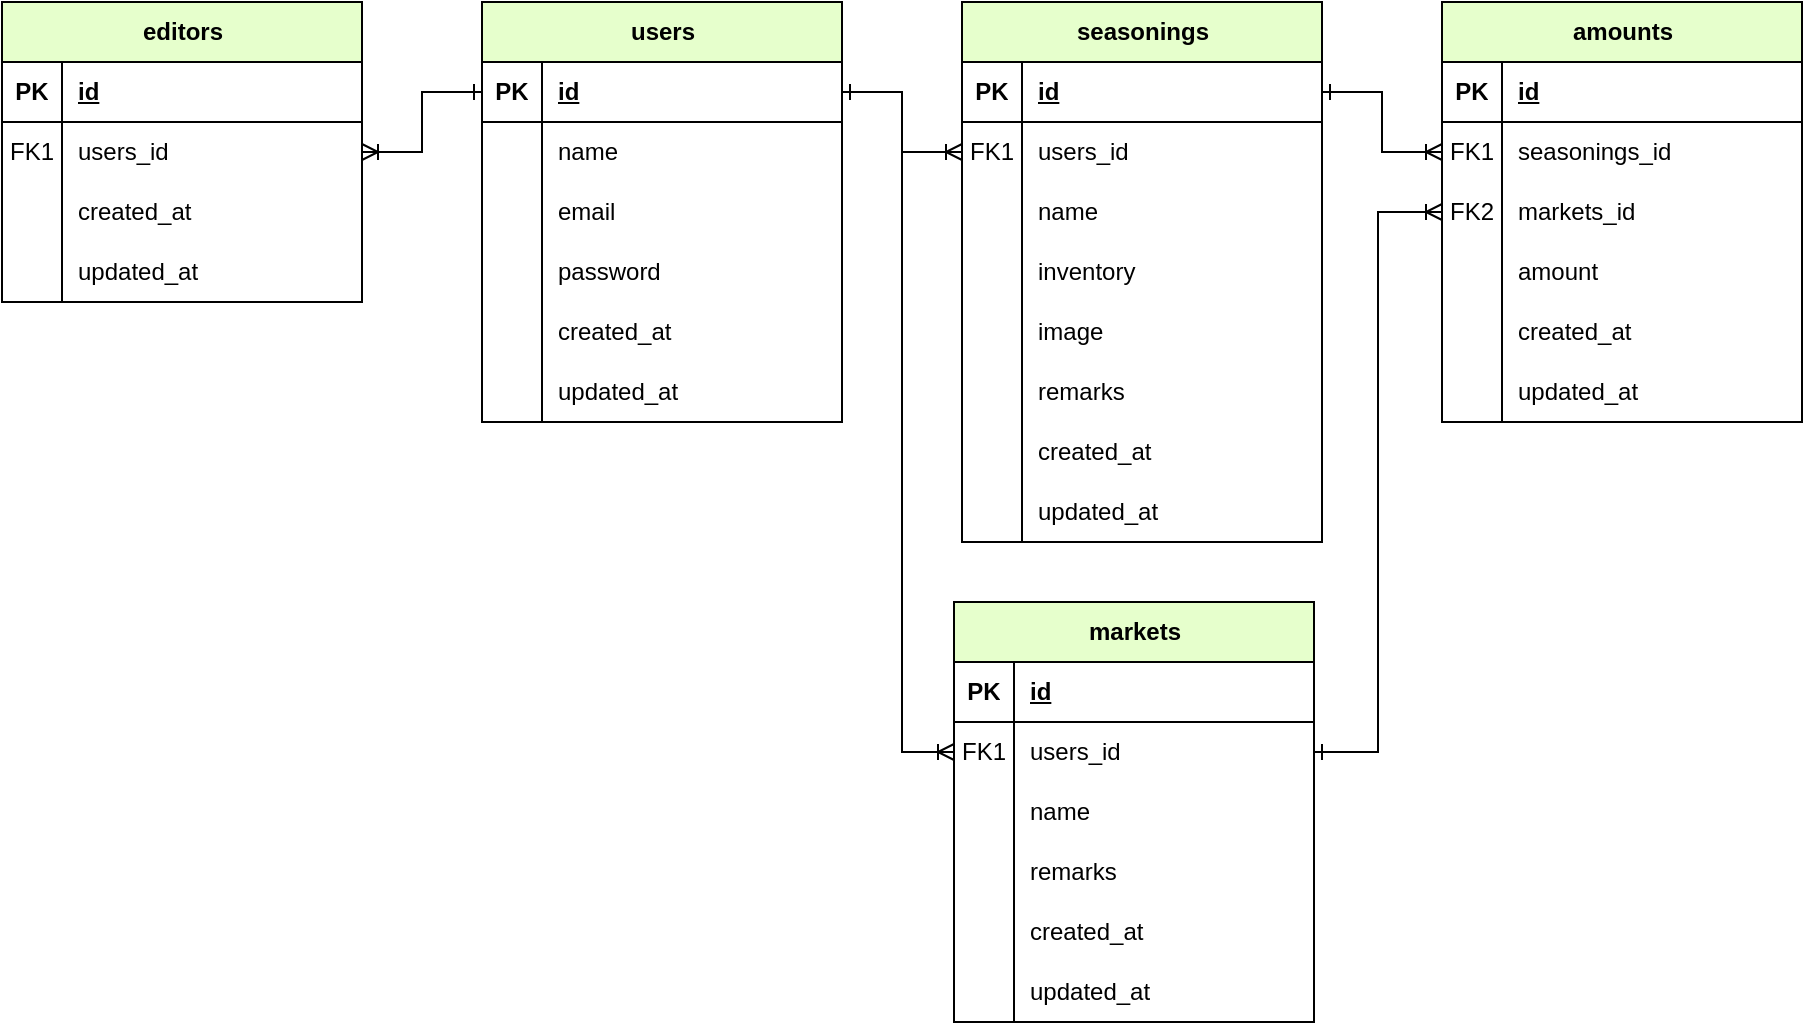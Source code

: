 <mxfile version="21.6.5" type="device">
  <diagram name="ページ1" id="Km32chblSsU_i1H_hI4G">
    <mxGraphModel dx="2219" dy="3062" grid="1" gridSize="10" guides="1" tooltips="1" connect="1" arrows="1" fold="1" page="1" pageScale="1" pageWidth="1169" pageHeight="827" math="0" shadow="0">
      <root>
        <mxCell id="0" />
        <mxCell id="1" parent="0" />
        <mxCell id="n8vjO9eU1VoYJlKP8d0_-1" value="users" style="shape=table;startSize=30;container=1;collapsible=1;childLayout=tableLayout;fixedRows=1;rowLines=0;fontStyle=1;align=center;resizeLast=1;html=1;fillColor=#E6FFCC;" parent="1" vertex="1">
          <mxGeometry x="-910" y="-2450" width="180" height="210" as="geometry" />
        </mxCell>
        <mxCell id="n8vjO9eU1VoYJlKP8d0_-2" value="" style="shape=tableRow;horizontal=0;startSize=0;swimlaneHead=0;swimlaneBody=0;fillColor=none;collapsible=0;dropTarget=0;points=[[0,0.5],[1,0.5]];portConstraint=eastwest;top=0;left=0;right=0;bottom=1;" parent="n8vjO9eU1VoYJlKP8d0_-1" vertex="1">
          <mxGeometry y="30" width="180" height="30" as="geometry" />
        </mxCell>
        <mxCell id="n8vjO9eU1VoYJlKP8d0_-3" value="PK" style="shape=partialRectangle;connectable=0;fillColor=none;top=0;left=0;bottom=0;right=0;fontStyle=1;overflow=hidden;whiteSpace=wrap;html=1;" parent="n8vjO9eU1VoYJlKP8d0_-2" vertex="1">
          <mxGeometry width="30" height="30" as="geometry">
            <mxRectangle width="30" height="30" as="alternateBounds" />
          </mxGeometry>
        </mxCell>
        <mxCell id="n8vjO9eU1VoYJlKP8d0_-4" value="id" style="shape=partialRectangle;connectable=0;fillColor=none;top=0;left=0;bottom=0;right=0;align=left;spacingLeft=6;fontStyle=5;overflow=hidden;whiteSpace=wrap;html=1;" parent="n8vjO9eU1VoYJlKP8d0_-2" vertex="1">
          <mxGeometry x="30" width="150" height="30" as="geometry">
            <mxRectangle width="150" height="30" as="alternateBounds" />
          </mxGeometry>
        </mxCell>
        <mxCell id="n8vjO9eU1VoYJlKP8d0_-5" value="" style="shape=tableRow;horizontal=0;startSize=0;swimlaneHead=0;swimlaneBody=0;fillColor=none;collapsible=0;dropTarget=0;points=[[0,0.5],[1,0.5]];portConstraint=eastwest;top=0;left=0;right=0;bottom=0;" parent="n8vjO9eU1VoYJlKP8d0_-1" vertex="1">
          <mxGeometry y="60" width="180" height="30" as="geometry" />
        </mxCell>
        <mxCell id="n8vjO9eU1VoYJlKP8d0_-6" value="" style="shape=partialRectangle;connectable=0;fillColor=none;top=0;left=0;bottom=0;right=0;editable=1;overflow=hidden;whiteSpace=wrap;html=1;" parent="n8vjO9eU1VoYJlKP8d0_-5" vertex="1">
          <mxGeometry width="30" height="30" as="geometry">
            <mxRectangle width="30" height="30" as="alternateBounds" />
          </mxGeometry>
        </mxCell>
        <mxCell id="n8vjO9eU1VoYJlKP8d0_-7" value="name" style="shape=partialRectangle;connectable=0;fillColor=none;top=0;left=0;bottom=0;right=0;align=left;spacingLeft=6;overflow=hidden;whiteSpace=wrap;html=1;" parent="n8vjO9eU1VoYJlKP8d0_-5" vertex="1">
          <mxGeometry x="30" width="150" height="30" as="geometry">
            <mxRectangle width="150" height="30" as="alternateBounds" />
          </mxGeometry>
        </mxCell>
        <mxCell id="n8vjO9eU1VoYJlKP8d0_-8" value="" style="shape=tableRow;horizontal=0;startSize=0;swimlaneHead=0;swimlaneBody=0;fillColor=none;collapsible=0;dropTarget=0;points=[[0,0.5],[1,0.5]];portConstraint=eastwest;top=0;left=0;right=0;bottom=0;" parent="n8vjO9eU1VoYJlKP8d0_-1" vertex="1">
          <mxGeometry y="90" width="180" height="30" as="geometry" />
        </mxCell>
        <mxCell id="n8vjO9eU1VoYJlKP8d0_-9" value="" style="shape=partialRectangle;connectable=0;fillColor=none;top=0;left=0;bottom=0;right=0;editable=1;overflow=hidden;whiteSpace=wrap;html=1;" parent="n8vjO9eU1VoYJlKP8d0_-8" vertex="1">
          <mxGeometry width="30" height="30" as="geometry">
            <mxRectangle width="30" height="30" as="alternateBounds" />
          </mxGeometry>
        </mxCell>
        <mxCell id="n8vjO9eU1VoYJlKP8d0_-10" value="email" style="shape=partialRectangle;connectable=0;fillColor=none;top=0;left=0;bottom=0;right=0;align=left;spacingLeft=6;overflow=hidden;whiteSpace=wrap;html=1;" parent="n8vjO9eU1VoYJlKP8d0_-8" vertex="1">
          <mxGeometry x="30" width="150" height="30" as="geometry">
            <mxRectangle width="150" height="30" as="alternateBounds" />
          </mxGeometry>
        </mxCell>
        <mxCell id="n8vjO9eU1VoYJlKP8d0_-11" value="" style="shape=tableRow;horizontal=0;startSize=0;swimlaneHead=0;swimlaneBody=0;fillColor=none;collapsible=0;dropTarget=0;points=[[0,0.5],[1,0.5]];portConstraint=eastwest;top=0;left=0;right=0;bottom=0;" parent="n8vjO9eU1VoYJlKP8d0_-1" vertex="1">
          <mxGeometry y="120" width="180" height="30" as="geometry" />
        </mxCell>
        <mxCell id="n8vjO9eU1VoYJlKP8d0_-12" value="" style="shape=partialRectangle;connectable=0;fillColor=none;top=0;left=0;bottom=0;right=0;editable=1;overflow=hidden;whiteSpace=wrap;html=1;" parent="n8vjO9eU1VoYJlKP8d0_-11" vertex="1">
          <mxGeometry width="30" height="30" as="geometry">
            <mxRectangle width="30" height="30" as="alternateBounds" />
          </mxGeometry>
        </mxCell>
        <mxCell id="n8vjO9eU1VoYJlKP8d0_-13" value="password" style="shape=partialRectangle;connectable=0;fillColor=none;top=0;left=0;bottom=0;right=0;align=left;spacingLeft=6;overflow=hidden;whiteSpace=wrap;html=1;" parent="n8vjO9eU1VoYJlKP8d0_-11" vertex="1">
          <mxGeometry x="30" width="150" height="30" as="geometry">
            <mxRectangle width="150" height="30" as="alternateBounds" />
          </mxGeometry>
        </mxCell>
        <mxCell id="n8vjO9eU1VoYJlKP8d0_-14" style="shape=tableRow;horizontal=0;startSize=0;swimlaneHead=0;swimlaneBody=0;fillColor=none;collapsible=0;dropTarget=0;points=[[0,0.5],[1,0.5]];portConstraint=eastwest;top=0;left=0;right=0;bottom=0;" parent="n8vjO9eU1VoYJlKP8d0_-1" vertex="1">
          <mxGeometry y="150" width="180" height="30" as="geometry" />
        </mxCell>
        <mxCell id="n8vjO9eU1VoYJlKP8d0_-15" style="shape=partialRectangle;connectable=0;fillColor=none;top=0;left=0;bottom=0;right=0;editable=1;overflow=hidden;whiteSpace=wrap;html=1;" parent="n8vjO9eU1VoYJlKP8d0_-14" vertex="1">
          <mxGeometry width="30" height="30" as="geometry">
            <mxRectangle width="30" height="30" as="alternateBounds" />
          </mxGeometry>
        </mxCell>
        <mxCell id="n8vjO9eU1VoYJlKP8d0_-16" value="created_at" style="shape=partialRectangle;connectable=0;fillColor=none;top=0;left=0;bottom=0;right=0;align=left;spacingLeft=6;overflow=hidden;whiteSpace=wrap;html=1;" parent="n8vjO9eU1VoYJlKP8d0_-14" vertex="1">
          <mxGeometry x="30" width="150" height="30" as="geometry">
            <mxRectangle width="150" height="30" as="alternateBounds" />
          </mxGeometry>
        </mxCell>
        <mxCell id="n8vjO9eU1VoYJlKP8d0_-17" style="shape=tableRow;horizontal=0;startSize=0;swimlaneHead=0;swimlaneBody=0;fillColor=none;collapsible=0;dropTarget=0;points=[[0,0.5],[1,0.5]];portConstraint=eastwest;top=0;left=0;right=0;bottom=0;" parent="n8vjO9eU1VoYJlKP8d0_-1" vertex="1">
          <mxGeometry y="180" width="180" height="30" as="geometry" />
        </mxCell>
        <mxCell id="n8vjO9eU1VoYJlKP8d0_-18" style="shape=partialRectangle;connectable=0;fillColor=none;top=0;left=0;bottom=0;right=0;editable=1;overflow=hidden;whiteSpace=wrap;html=1;" parent="n8vjO9eU1VoYJlKP8d0_-17" vertex="1">
          <mxGeometry width="30" height="30" as="geometry">
            <mxRectangle width="30" height="30" as="alternateBounds" />
          </mxGeometry>
        </mxCell>
        <mxCell id="n8vjO9eU1VoYJlKP8d0_-19" value="updated_at" style="shape=partialRectangle;connectable=0;fillColor=none;top=0;left=0;bottom=0;right=0;align=left;spacingLeft=6;overflow=hidden;whiteSpace=wrap;html=1;" parent="n8vjO9eU1VoYJlKP8d0_-17" vertex="1">
          <mxGeometry x="30" width="150" height="30" as="geometry">
            <mxRectangle width="150" height="30" as="alternateBounds" />
          </mxGeometry>
        </mxCell>
        <mxCell id="n8vjO9eU1VoYJlKP8d0_-20" value="seasonings" style="shape=table;startSize=30;container=1;collapsible=1;childLayout=tableLayout;fixedRows=1;rowLines=0;fontStyle=1;align=center;resizeLast=1;html=1;fillColor=#E6FFCC;" parent="1" vertex="1">
          <mxGeometry x="-670" y="-2450" width="180" height="270" as="geometry" />
        </mxCell>
        <mxCell id="n8vjO9eU1VoYJlKP8d0_-21" value="" style="shape=tableRow;horizontal=0;startSize=0;swimlaneHead=0;swimlaneBody=0;fillColor=none;collapsible=0;dropTarget=0;points=[[0,0.5],[1,0.5]];portConstraint=eastwest;top=0;left=0;right=0;bottom=1;" parent="n8vjO9eU1VoYJlKP8d0_-20" vertex="1">
          <mxGeometry y="30" width="180" height="30" as="geometry" />
        </mxCell>
        <mxCell id="n8vjO9eU1VoYJlKP8d0_-22" value="PK" style="shape=partialRectangle;connectable=0;fillColor=none;top=0;left=0;bottom=0;right=0;fontStyle=1;overflow=hidden;whiteSpace=wrap;html=1;" parent="n8vjO9eU1VoYJlKP8d0_-21" vertex="1">
          <mxGeometry width="30" height="30" as="geometry">
            <mxRectangle width="30" height="30" as="alternateBounds" />
          </mxGeometry>
        </mxCell>
        <mxCell id="n8vjO9eU1VoYJlKP8d0_-23" value="id" style="shape=partialRectangle;connectable=0;fillColor=none;top=0;left=0;bottom=0;right=0;align=left;spacingLeft=6;fontStyle=5;overflow=hidden;whiteSpace=wrap;html=1;" parent="n8vjO9eU1VoYJlKP8d0_-21" vertex="1">
          <mxGeometry x="30" width="150" height="30" as="geometry">
            <mxRectangle width="150" height="30" as="alternateBounds" />
          </mxGeometry>
        </mxCell>
        <mxCell id="n8vjO9eU1VoYJlKP8d0_-24" value="" style="shape=tableRow;horizontal=0;startSize=0;swimlaneHead=0;swimlaneBody=0;fillColor=none;collapsible=0;dropTarget=0;points=[[0,0.5],[1,0.5]];portConstraint=eastwest;top=0;left=0;right=0;bottom=0;" parent="n8vjO9eU1VoYJlKP8d0_-20" vertex="1">
          <mxGeometry y="60" width="180" height="30" as="geometry" />
        </mxCell>
        <mxCell id="n8vjO9eU1VoYJlKP8d0_-25" value="FK1" style="shape=partialRectangle;connectable=0;fillColor=none;top=0;left=0;bottom=0;right=0;editable=1;overflow=hidden;whiteSpace=wrap;html=1;" parent="n8vjO9eU1VoYJlKP8d0_-24" vertex="1">
          <mxGeometry width="30" height="30" as="geometry">
            <mxRectangle width="30" height="30" as="alternateBounds" />
          </mxGeometry>
        </mxCell>
        <mxCell id="n8vjO9eU1VoYJlKP8d0_-26" value="users_id" style="shape=partialRectangle;connectable=0;fillColor=none;top=0;left=0;bottom=0;right=0;align=left;spacingLeft=6;overflow=hidden;whiteSpace=wrap;html=1;" parent="n8vjO9eU1VoYJlKP8d0_-24" vertex="1">
          <mxGeometry x="30" width="150" height="30" as="geometry">
            <mxRectangle width="150" height="30" as="alternateBounds" />
          </mxGeometry>
        </mxCell>
        <mxCell id="n8vjO9eU1VoYJlKP8d0_-27" value="" style="shape=tableRow;horizontal=0;startSize=0;swimlaneHead=0;swimlaneBody=0;fillColor=none;collapsible=0;dropTarget=0;points=[[0,0.5],[1,0.5]];portConstraint=eastwest;top=0;left=0;right=0;bottom=0;" parent="n8vjO9eU1VoYJlKP8d0_-20" vertex="1">
          <mxGeometry y="90" width="180" height="30" as="geometry" />
        </mxCell>
        <mxCell id="n8vjO9eU1VoYJlKP8d0_-28" value="" style="shape=partialRectangle;connectable=0;fillColor=none;top=0;left=0;bottom=0;right=0;editable=1;overflow=hidden;whiteSpace=wrap;html=1;" parent="n8vjO9eU1VoYJlKP8d0_-27" vertex="1">
          <mxGeometry width="30" height="30" as="geometry">
            <mxRectangle width="30" height="30" as="alternateBounds" />
          </mxGeometry>
        </mxCell>
        <mxCell id="n8vjO9eU1VoYJlKP8d0_-29" value="name" style="shape=partialRectangle;connectable=0;fillColor=none;top=0;left=0;bottom=0;right=0;align=left;spacingLeft=6;overflow=hidden;whiteSpace=wrap;html=1;" parent="n8vjO9eU1VoYJlKP8d0_-27" vertex="1">
          <mxGeometry x="30" width="150" height="30" as="geometry">
            <mxRectangle width="150" height="30" as="alternateBounds" />
          </mxGeometry>
        </mxCell>
        <mxCell id="n8vjO9eU1VoYJlKP8d0_-30" value="" style="shape=tableRow;horizontal=0;startSize=0;swimlaneHead=0;swimlaneBody=0;fillColor=none;collapsible=0;dropTarget=0;points=[[0,0.5],[1,0.5]];portConstraint=eastwest;top=0;left=0;right=0;bottom=0;" parent="n8vjO9eU1VoYJlKP8d0_-20" vertex="1">
          <mxGeometry y="120" width="180" height="30" as="geometry" />
        </mxCell>
        <mxCell id="n8vjO9eU1VoYJlKP8d0_-31" value="" style="shape=partialRectangle;connectable=0;fillColor=none;top=0;left=0;bottom=0;right=0;editable=1;overflow=hidden;whiteSpace=wrap;html=1;" parent="n8vjO9eU1VoYJlKP8d0_-30" vertex="1">
          <mxGeometry width="30" height="30" as="geometry">
            <mxRectangle width="30" height="30" as="alternateBounds" />
          </mxGeometry>
        </mxCell>
        <mxCell id="n8vjO9eU1VoYJlKP8d0_-32" value="inventory" style="shape=partialRectangle;connectable=0;fillColor=none;top=0;left=0;bottom=0;right=0;align=left;spacingLeft=6;overflow=hidden;whiteSpace=wrap;html=1;" parent="n8vjO9eU1VoYJlKP8d0_-30" vertex="1">
          <mxGeometry x="30" width="150" height="30" as="geometry">
            <mxRectangle width="150" height="30" as="alternateBounds" />
          </mxGeometry>
        </mxCell>
        <mxCell id="n8vjO9eU1VoYJlKP8d0_-33" style="shape=tableRow;horizontal=0;startSize=0;swimlaneHead=0;swimlaneBody=0;fillColor=none;collapsible=0;dropTarget=0;points=[[0,0.5],[1,0.5]];portConstraint=eastwest;top=0;left=0;right=0;bottom=0;" parent="n8vjO9eU1VoYJlKP8d0_-20" vertex="1">
          <mxGeometry y="150" width="180" height="30" as="geometry" />
        </mxCell>
        <mxCell id="n8vjO9eU1VoYJlKP8d0_-34" style="shape=partialRectangle;connectable=0;fillColor=none;top=0;left=0;bottom=0;right=0;editable=1;overflow=hidden;whiteSpace=wrap;html=1;" parent="n8vjO9eU1VoYJlKP8d0_-33" vertex="1">
          <mxGeometry width="30" height="30" as="geometry">
            <mxRectangle width="30" height="30" as="alternateBounds" />
          </mxGeometry>
        </mxCell>
        <mxCell id="n8vjO9eU1VoYJlKP8d0_-35" value="image" style="shape=partialRectangle;connectable=0;fillColor=none;top=0;left=0;bottom=0;right=0;align=left;spacingLeft=6;overflow=hidden;whiteSpace=wrap;html=1;" parent="n8vjO9eU1VoYJlKP8d0_-33" vertex="1">
          <mxGeometry x="30" width="150" height="30" as="geometry">
            <mxRectangle width="150" height="30" as="alternateBounds" />
          </mxGeometry>
        </mxCell>
        <mxCell id="n8vjO9eU1VoYJlKP8d0_-36" style="shape=tableRow;horizontal=0;startSize=0;swimlaneHead=0;swimlaneBody=0;fillColor=none;collapsible=0;dropTarget=0;points=[[0,0.5],[1,0.5]];portConstraint=eastwest;top=0;left=0;right=0;bottom=0;" parent="n8vjO9eU1VoYJlKP8d0_-20" vertex="1">
          <mxGeometry y="180" width="180" height="30" as="geometry" />
        </mxCell>
        <mxCell id="n8vjO9eU1VoYJlKP8d0_-37" style="shape=partialRectangle;connectable=0;fillColor=none;top=0;left=0;bottom=0;right=0;editable=1;overflow=hidden;whiteSpace=wrap;html=1;" parent="n8vjO9eU1VoYJlKP8d0_-36" vertex="1">
          <mxGeometry width="30" height="30" as="geometry">
            <mxRectangle width="30" height="30" as="alternateBounds" />
          </mxGeometry>
        </mxCell>
        <mxCell id="n8vjO9eU1VoYJlKP8d0_-38" value="remarks" style="shape=partialRectangle;connectable=0;fillColor=none;top=0;left=0;bottom=0;right=0;align=left;spacingLeft=6;overflow=hidden;whiteSpace=wrap;html=1;" parent="n8vjO9eU1VoYJlKP8d0_-36" vertex="1">
          <mxGeometry x="30" width="150" height="30" as="geometry">
            <mxRectangle width="150" height="30" as="alternateBounds" />
          </mxGeometry>
        </mxCell>
        <mxCell id="n8vjO9eU1VoYJlKP8d0_-39" style="shape=tableRow;horizontal=0;startSize=0;swimlaneHead=0;swimlaneBody=0;fillColor=none;collapsible=0;dropTarget=0;points=[[0,0.5],[1,0.5]];portConstraint=eastwest;top=0;left=0;right=0;bottom=0;" parent="n8vjO9eU1VoYJlKP8d0_-20" vertex="1">
          <mxGeometry y="210" width="180" height="30" as="geometry" />
        </mxCell>
        <mxCell id="n8vjO9eU1VoYJlKP8d0_-40" style="shape=partialRectangle;connectable=0;fillColor=none;top=0;left=0;bottom=0;right=0;editable=1;overflow=hidden;whiteSpace=wrap;html=1;" parent="n8vjO9eU1VoYJlKP8d0_-39" vertex="1">
          <mxGeometry width="30" height="30" as="geometry">
            <mxRectangle width="30" height="30" as="alternateBounds" />
          </mxGeometry>
        </mxCell>
        <mxCell id="n8vjO9eU1VoYJlKP8d0_-41" value="created_at" style="shape=partialRectangle;connectable=0;fillColor=none;top=0;left=0;bottom=0;right=0;align=left;spacingLeft=6;overflow=hidden;whiteSpace=wrap;html=1;" parent="n8vjO9eU1VoYJlKP8d0_-39" vertex="1">
          <mxGeometry x="30" width="150" height="30" as="geometry">
            <mxRectangle width="150" height="30" as="alternateBounds" />
          </mxGeometry>
        </mxCell>
        <mxCell id="n8vjO9eU1VoYJlKP8d0_-42" style="shape=tableRow;horizontal=0;startSize=0;swimlaneHead=0;swimlaneBody=0;fillColor=none;collapsible=0;dropTarget=0;points=[[0,0.5],[1,0.5]];portConstraint=eastwest;top=0;left=0;right=0;bottom=0;" parent="n8vjO9eU1VoYJlKP8d0_-20" vertex="1">
          <mxGeometry y="240" width="180" height="30" as="geometry" />
        </mxCell>
        <mxCell id="n8vjO9eU1VoYJlKP8d0_-43" style="shape=partialRectangle;connectable=0;fillColor=none;top=0;left=0;bottom=0;right=0;editable=1;overflow=hidden;whiteSpace=wrap;html=1;" parent="n8vjO9eU1VoYJlKP8d0_-42" vertex="1">
          <mxGeometry width="30" height="30" as="geometry">
            <mxRectangle width="30" height="30" as="alternateBounds" />
          </mxGeometry>
        </mxCell>
        <mxCell id="n8vjO9eU1VoYJlKP8d0_-44" value="updated_at" style="shape=partialRectangle;connectable=0;fillColor=none;top=0;left=0;bottom=0;right=0;align=left;spacingLeft=6;overflow=hidden;whiteSpace=wrap;html=1;" parent="n8vjO9eU1VoYJlKP8d0_-42" vertex="1">
          <mxGeometry x="30" width="150" height="30" as="geometry">
            <mxRectangle width="150" height="30" as="alternateBounds" />
          </mxGeometry>
        </mxCell>
        <mxCell id="n8vjO9eU1VoYJlKP8d0_-51" value="markets" style="shape=table;startSize=30;container=1;collapsible=1;childLayout=tableLayout;fixedRows=1;rowLines=0;fontStyle=1;align=center;resizeLast=1;html=1;fillColor=#E6FFCC;" parent="1" vertex="1">
          <mxGeometry x="-674" y="-2150" width="180" height="210" as="geometry" />
        </mxCell>
        <mxCell id="n8vjO9eU1VoYJlKP8d0_-52" value="" style="shape=tableRow;horizontal=0;startSize=0;swimlaneHead=0;swimlaneBody=0;fillColor=none;collapsible=0;dropTarget=0;points=[[0,0.5],[1,0.5]];portConstraint=eastwest;top=0;left=0;right=0;bottom=1;" parent="n8vjO9eU1VoYJlKP8d0_-51" vertex="1">
          <mxGeometry y="30" width="180" height="30" as="geometry" />
        </mxCell>
        <mxCell id="n8vjO9eU1VoYJlKP8d0_-53" value="PK" style="shape=partialRectangle;connectable=0;fillColor=none;top=0;left=0;bottom=0;right=0;fontStyle=1;overflow=hidden;whiteSpace=wrap;html=1;" parent="n8vjO9eU1VoYJlKP8d0_-52" vertex="1">
          <mxGeometry width="30" height="30" as="geometry">
            <mxRectangle width="30" height="30" as="alternateBounds" />
          </mxGeometry>
        </mxCell>
        <mxCell id="n8vjO9eU1VoYJlKP8d0_-54" value="id" style="shape=partialRectangle;connectable=0;fillColor=none;top=0;left=0;bottom=0;right=0;align=left;spacingLeft=6;fontStyle=5;overflow=hidden;whiteSpace=wrap;html=1;" parent="n8vjO9eU1VoYJlKP8d0_-52" vertex="1">
          <mxGeometry x="30" width="150" height="30" as="geometry">
            <mxRectangle width="150" height="30" as="alternateBounds" />
          </mxGeometry>
        </mxCell>
        <mxCell id="n8vjO9eU1VoYJlKP8d0_-55" value="" style="shape=tableRow;horizontal=0;startSize=0;swimlaneHead=0;swimlaneBody=0;fillColor=none;collapsible=0;dropTarget=0;points=[[0,0.5],[1,0.5]];portConstraint=eastwest;top=0;left=0;right=0;bottom=0;" parent="n8vjO9eU1VoYJlKP8d0_-51" vertex="1">
          <mxGeometry y="60" width="180" height="30" as="geometry" />
        </mxCell>
        <mxCell id="n8vjO9eU1VoYJlKP8d0_-56" value="FK1" style="shape=partialRectangle;connectable=0;fillColor=none;top=0;left=0;bottom=0;right=0;editable=1;overflow=hidden;whiteSpace=wrap;html=1;" parent="n8vjO9eU1VoYJlKP8d0_-55" vertex="1">
          <mxGeometry width="30" height="30" as="geometry">
            <mxRectangle width="30" height="30" as="alternateBounds" />
          </mxGeometry>
        </mxCell>
        <mxCell id="n8vjO9eU1VoYJlKP8d0_-57" value="users_id" style="shape=partialRectangle;connectable=0;fillColor=none;top=0;left=0;bottom=0;right=0;align=left;spacingLeft=6;overflow=hidden;whiteSpace=wrap;html=1;" parent="n8vjO9eU1VoYJlKP8d0_-55" vertex="1">
          <mxGeometry x="30" width="150" height="30" as="geometry">
            <mxRectangle width="150" height="30" as="alternateBounds" />
          </mxGeometry>
        </mxCell>
        <mxCell id="n8vjO9eU1VoYJlKP8d0_-58" value="" style="shape=tableRow;horizontal=0;startSize=0;swimlaneHead=0;swimlaneBody=0;fillColor=none;collapsible=0;dropTarget=0;points=[[0,0.5],[1,0.5]];portConstraint=eastwest;top=0;left=0;right=0;bottom=0;" parent="n8vjO9eU1VoYJlKP8d0_-51" vertex="1">
          <mxGeometry y="90" width="180" height="30" as="geometry" />
        </mxCell>
        <mxCell id="n8vjO9eU1VoYJlKP8d0_-59" value="" style="shape=partialRectangle;connectable=0;fillColor=none;top=0;left=0;bottom=0;right=0;editable=1;overflow=hidden;whiteSpace=wrap;html=1;" parent="n8vjO9eU1VoYJlKP8d0_-58" vertex="1">
          <mxGeometry width="30" height="30" as="geometry">
            <mxRectangle width="30" height="30" as="alternateBounds" />
          </mxGeometry>
        </mxCell>
        <mxCell id="n8vjO9eU1VoYJlKP8d0_-60" value="name" style="shape=partialRectangle;connectable=0;fillColor=none;top=0;left=0;bottom=0;right=0;align=left;spacingLeft=6;overflow=hidden;whiteSpace=wrap;html=1;" parent="n8vjO9eU1VoYJlKP8d0_-58" vertex="1">
          <mxGeometry x="30" width="150" height="30" as="geometry">
            <mxRectangle width="150" height="30" as="alternateBounds" />
          </mxGeometry>
        </mxCell>
        <mxCell id="n8vjO9eU1VoYJlKP8d0_-61" value="" style="shape=tableRow;horizontal=0;startSize=0;swimlaneHead=0;swimlaneBody=0;fillColor=none;collapsible=0;dropTarget=0;points=[[0,0.5],[1,0.5]];portConstraint=eastwest;top=0;left=0;right=0;bottom=0;" parent="n8vjO9eU1VoYJlKP8d0_-51" vertex="1">
          <mxGeometry y="120" width="180" height="30" as="geometry" />
        </mxCell>
        <mxCell id="n8vjO9eU1VoYJlKP8d0_-62" value="" style="shape=partialRectangle;connectable=0;fillColor=none;top=0;left=0;bottom=0;right=0;editable=1;overflow=hidden;whiteSpace=wrap;html=1;" parent="n8vjO9eU1VoYJlKP8d0_-61" vertex="1">
          <mxGeometry width="30" height="30" as="geometry">
            <mxRectangle width="30" height="30" as="alternateBounds" />
          </mxGeometry>
        </mxCell>
        <mxCell id="n8vjO9eU1VoYJlKP8d0_-63" value="remarks" style="shape=partialRectangle;connectable=0;fillColor=none;top=0;left=0;bottom=0;right=0;align=left;spacingLeft=6;overflow=hidden;whiteSpace=wrap;html=1;" parent="n8vjO9eU1VoYJlKP8d0_-61" vertex="1">
          <mxGeometry x="30" width="150" height="30" as="geometry">
            <mxRectangle width="150" height="30" as="alternateBounds" />
          </mxGeometry>
        </mxCell>
        <mxCell id="n8vjO9eU1VoYJlKP8d0_-64" style="shape=tableRow;horizontal=0;startSize=0;swimlaneHead=0;swimlaneBody=0;fillColor=none;collapsible=0;dropTarget=0;points=[[0,0.5],[1,0.5]];portConstraint=eastwest;top=0;left=0;right=0;bottom=0;" parent="n8vjO9eU1VoYJlKP8d0_-51" vertex="1">
          <mxGeometry y="150" width="180" height="30" as="geometry" />
        </mxCell>
        <mxCell id="n8vjO9eU1VoYJlKP8d0_-65" style="shape=partialRectangle;connectable=0;fillColor=none;top=0;left=0;bottom=0;right=0;editable=1;overflow=hidden;whiteSpace=wrap;html=1;" parent="n8vjO9eU1VoYJlKP8d0_-64" vertex="1">
          <mxGeometry width="30" height="30" as="geometry">
            <mxRectangle width="30" height="30" as="alternateBounds" />
          </mxGeometry>
        </mxCell>
        <mxCell id="n8vjO9eU1VoYJlKP8d0_-66" value="created_at" style="shape=partialRectangle;connectable=0;fillColor=none;top=0;left=0;bottom=0;right=0;align=left;spacingLeft=6;overflow=hidden;whiteSpace=wrap;html=1;" parent="n8vjO9eU1VoYJlKP8d0_-64" vertex="1">
          <mxGeometry x="30" width="150" height="30" as="geometry">
            <mxRectangle width="150" height="30" as="alternateBounds" />
          </mxGeometry>
        </mxCell>
        <mxCell id="n8vjO9eU1VoYJlKP8d0_-67" style="shape=tableRow;horizontal=0;startSize=0;swimlaneHead=0;swimlaneBody=0;fillColor=none;collapsible=0;dropTarget=0;points=[[0,0.5],[1,0.5]];portConstraint=eastwest;top=0;left=0;right=0;bottom=0;" parent="n8vjO9eU1VoYJlKP8d0_-51" vertex="1">
          <mxGeometry y="180" width="180" height="30" as="geometry" />
        </mxCell>
        <mxCell id="n8vjO9eU1VoYJlKP8d0_-68" style="shape=partialRectangle;connectable=0;fillColor=none;top=0;left=0;bottom=0;right=0;editable=1;overflow=hidden;whiteSpace=wrap;html=1;" parent="n8vjO9eU1VoYJlKP8d0_-67" vertex="1">
          <mxGeometry width="30" height="30" as="geometry">
            <mxRectangle width="30" height="30" as="alternateBounds" />
          </mxGeometry>
        </mxCell>
        <mxCell id="n8vjO9eU1VoYJlKP8d0_-69" value="updated_at" style="shape=partialRectangle;connectable=0;fillColor=none;top=0;left=0;bottom=0;right=0;align=left;spacingLeft=6;overflow=hidden;whiteSpace=wrap;html=1;" parent="n8vjO9eU1VoYJlKP8d0_-67" vertex="1">
          <mxGeometry x="30" width="150" height="30" as="geometry">
            <mxRectangle width="150" height="30" as="alternateBounds" />
          </mxGeometry>
        </mxCell>
        <mxCell id="n8vjO9eU1VoYJlKP8d0_-70" value="amounts" style="shape=table;startSize=30;container=1;collapsible=1;childLayout=tableLayout;fixedRows=1;rowLines=0;fontStyle=1;align=center;resizeLast=1;html=1;fillColor=#E6FFCC;" parent="1" vertex="1">
          <mxGeometry x="-430" y="-2450" width="180" height="210" as="geometry" />
        </mxCell>
        <mxCell id="n8vjO9eU1VoYJlKP8d0_-71" value="" style="shape=tableRow;horizontal=0;startSize=0;swimlaneHead=0;swimlaneBody=0;fillColor=none;collapsible=0;dropTarget=0;points=[[0,0.5],[1,0.5]];portConstraint=eastwest;top=0;left=0;right=0;bottom=1;" parent="n8vjO9eU1VoYJlKP8d0_-70" vertex="1">
          <mxGeometry y="30" width="180" height="30" as="geometry" />
        </mxCell>
        <mxCell id="n8vjO9eU1VoYJlKP8d0_-72" value="PK" style="shape=partialRectangle;connectable=0;fillColor=none;top=0;left=0;bottom=0;right=0;fontStyle=1;overflow=hidden;whiteSpace=wrap;html=1;" parent="n8vjO9eU1VoYJlKP8d0_-71" vertex="1">
          <mxGeometry width="30" height="30" as="geometry">
            <mxRectangle width="30" height="30" as="alternateBounds" />
          </mxGeometry>
        </mxCell>
        <mxCell id="n8vjO9eU1VoYJlKP8d0_-73" value="id" style="shape=partialRectangle;connectable=0;fillColor=none;top=0;left=0;bottom=0;right=0;align=left;spacingLeft=6;fontStyle=5;overflow=hidden;whiteSpace=wrap;html=1;" parent="n8vjO9eU1VoYJlKP8d0_-71" vertex="1">
          <mxGeometry x="30" width="150" height="30" as="geometry">
            <mxRectangle width="150" height="30" as="alternateBounds" />
          </mxGeometry>
        </mxCell>
        <mxCell id="n8vjO9eU1VoYJlKP8d0_-74" value="" style="shape=tableRow;horizontal=0;startSize=0;swimlaneHead=0;swimlaneBody=0;fillColor=none;collapsible=0;dropTarget=0;points=[[0,0.5],[1,0.5]];portConstraint=eastwest;top=0;left=0;right=0;bottom=0;" parent="n8vjO9eU1VoYJlKP8d0_-70" vertex="1">
          <mxGeometry y="60" width="180" height="30" as="geometry" />
        </mxCell>
        <mxCell id="n8vjO9eU1VoYJlKP8d0_-75" value="FK1" style="shape=partialRectangle;connectable=0;fillColor=none;top=0;left=0;bottom=0;right=0;editable=1;overflow=hidden;whiteSpace=wrap;html=1;" parent="n8vjO9eU1VoYJlKP8d0_-74" vertex="1">
          <mxGeometry width="30" height="30" as="geometry">
            <mxRectangle width="30" height="30" as="alternateBounds" />
          </mxGeometry>
        </mxCell>
        <mxCell id="n8vjO9eU1VoYJlKP8d0_-76" value="seasonings_id" style="shape=partialRectangle;connectable=0;fillColor=none;top=0;left=0;bottom=0;right=0;align=left;spacingLeft=6;overflow=hidden;whiteSpace=wrap;html=1;" parent="n8vjO9eU1VoYJlKP8d0_-74" vertex="1">
          <mxGeometry x="30" width="150" height="30" as="geometry">
            <mxRectangle width="150" height="30" as="alternateBounds" />
          </mxGeometry>
        </mxCell>
        <mxCell id="n8vjO9eU1VoYJlKP8d0_-77" value="" style="shape=tableRow;horizontal=0;startSize=0;swimlaneHead=0;swimlaneBody=0;fillColor=none;collapsible=0;dropTarget=0;points=[[0,0.5],[1,0.5]];portConstraint=eastwest;top=0;left=0;right=0;bottom=0;" parent="n8vjO9eU1VoYJlKP8d0_-70" vertex="1">
          <mxGeometry y="90" width="180" height="30" as="geometry" />
        </mxCell>
        <mxCell id="n8vjO9eU1VoYJlKP8d0_-78" value="FK2" style="shape=partialRectangle;connectable=0;fillColor=none;top=0;left=0;bottom=0;right=0;editable=1;overflow=hidden;whiteSpace=wrap;html=1;" parent="n8vjO9eU1VoYJlKP8d0_-77" vertex="1">
          <mxGeometry width="30" height="30" as="geometry">
            <mxRectangle width="30" height="30" as="alternateBounds" />
          </mxGeometry>
        </mxCell>
        <mxCell id="n8vjO9eU1VoYJlKP8d0_-79" value="markets_id" style="shape=partialRectangle;connectable=0;fillColor=none;top=0;left=0;bottom=0;right=0;align=left;spacingLeft=6;overflow=hidden;whiteSpace=wrap;html=1;" parent="n8vjO9eU1VoYJlKP8d0_-77" vertex="1">
          <mxGeometry x="30" width="150" height="30" as="geometry">
            <mxRectangle width="150" height="30" as="alternateBounds" />
          </mxGeometry>
        </mxCell>
        <mxCell id="n8vjO9eU1VoYJlKP8d0_-80" value="" style="shape=tableRow;horizontal=0;startSize=0;swimlaneHead=0;swimlaneBody=0;fillColor=none;collapsible=0;dropTarget=0;points=[[0,0.5],[1,0.5]];portConstraint=eastwest;top=0;left=0;right=0;bottom=0;" parent="n8vjO9eU1VoYJlKP8d0_-70" vertex="1">
          <mxGeometry y="120" width="180" height="30" as="geometry" />
        </mxCell>
        <mxCell id="n8vjO9eU1VoYJlKP8d0_-81" value="" style="shape=partialRectangle;connectable=0;fillColor=none;top=0;left=0;bottom=0;right=0;editable=1;overflow=hidden;whiteSpace=wrap;html=1;" parent="n8vjO9eU1VoYJlKP8d0_-80" vertex="1">
          <mxGeometry width="30" height="30" as="geometry">
            <mxRectangle width="30" height="30" as="alternateBounds" />
          </mxGeometry>
        </mxCell>
        <mxCell id="n8vjO9eU1VoYJlKP8d0_-82" value="amount" style="shape=partialRectangle;connectable=0;fillColor=none;top=0;left=0;bottom=0;right=0;align=left;spacingLeft=6;overflow=hidden;whiteSpace=wrap;html=1;" parent="n8vjO9eU1VoYJlKP8d0_-80" vertex="1">
          <mxGeometry x="30" width="150" height="30" as="geometry">
            <mxRectangle width="150" height="30" as="alternateBounds" />
          </mxGeometry>
        </mxCell>
        <mxCell id="n8vjO9eU1VoYJlKP8d0_-83" style="shape=tableRow;horizontal=0;startSize=0;swimlaneHead=0;swimlaneBody=0;fillColor=none;collapsible=0;dropTarget=0;points=[[0,0.5],[1,0.5]];portConstraint=eastwest;top=0;left=0;right=0;bottom=0;" parent="n8vjO9eU1VoYJlKP8d0_-70" vertex="1">
          <mxGeometry y="150" width="180" height="30" as="geometry" />
        </mxCell>
        <mxCell id="n8vjO9eU1VoYJlKP8d0_-84" style="shape=partialRectangle;connectable=0;fillColor=none;top=0;left=0;bottom=0;right=0;editable=1;overflow=hidden;whiteSpace=wrap;html=1;" parent="n8vjO9eU1VoYJlKP8d0_-83" vertex="1">
          <mxGeometry width="30" height="30" as="geometry">
            <mxRectangle width="30" height="30" as="alternateBounds" />
          </mxGeometry>
        </mxCell>
        <mxCell id="n8vjO9eU1VoYJlKP8d0_-85" value="created_at" style="shape=partialRectangle;connectable=0;fillColor=none;top=0;left=0;bottom=0;right=0;align=left;spacingLeft=6;overflow=hidden;whiteSpace=wrap;html=1;" parent="n8vjO9eU1VoYJlKP8d0_-83" vertex="1">
          <mxGeometry x="30" width="150" height="30" as="geometry">
            <mxRectangle width="150" height="30" as="alternateBounds" />
          </mxGeometry>
        </mxCell>
        <mxCell id="n8vjO9eU1VoYJlKP8d0_-86" style="shape=tableRow;horizontal=0;startSize=0;swimlaneHead=0;swimlaneBody=0;fillColor=none;collapsible=0;dropTarget=0;points=[[0,0.5],[1,0.5]];portConstraint=eastwest;top=0;left=0;right=0;bottom=0;" parent="n8vjO9eU1VoYJlKP8d0_-70" vertex="1">
          <mxGeometry y="180" width="180" height="30" as="geometry" />
        </mxCell>
        <mxCell id="n8vjO9eU1VoYJlKP8d0_-87" style="shape=partialRectangle;connectable=0;fillColor=none;top=0;left=0;bottom=0;right=0;editable=1;overflow=hidden;whiteSpace=wrap;html=1;" parent="n8vjO9eU1VoYJlKP8d0_-86" vertex="1">
          <mxGeometry width="30" height="30" as="geometry">
            <mxRectangle width="30" height="30" as="alternateBounds" />
          </mxGeometry>
        </mxCell>
        <mxCell id="n8vjO9eU1VoYJlKP8d0_-88" value="updated_at" style="shape=partialRectangle;connectable=0;fillColor=none;top=0;left=0;bottom=0;right=0;align=left;spacingLeft=6;overflow=hidden;whiteSpace=wrap;html=1;" parent="n8vjO9eU1VoYJlKP8d0_-86" vertex="1">
          <mxGeometry x="30" width="150" height="30" as="geometry">
            <mxRectangle width="150" height="30" as="alternateBounds" />
          </mxGeometry>
        </mxCell>
        <mxCell id="n8vjO9eU1VoYJlKP8d0_-89" value="editors" style="shape=table;startSize=30;container=1;collapsible=1;childLayout=tableLayout;fixedRows=1;rowLines=0;fontStyle=1;align=center;resizeLast=1;html=1;fillColor=#E6FFCC;" parent="1" vertex="1">
          <mxGeometry x="-1150" y="-2450" width="180" height="150" as="geometry" />
        </mxCell>
        <mxCell id="n8vjO9eU1VoYJlKP8d0_-90" value="" style="shape=tableRow;horizontal=0;startSize=0;swimlaneHead=0;swimlaneBody=0;fillColor=none;collapsible=0;dropTarget=0;points=[[0,0.5],[1,0.5]];portConstraint=eastwest;top=0;left=0;right=0;bottom=1;" parent="n8vjO9eU1VoYJlKP8d0_-89" vertex="1">
          <mxGeometry y="30" width="180" height="30" as="geometry" />
        </mxCell>
        <mxCell id="n8vjO9eU1VoYJlKP8d0_-91" value="PK" style="shape=partialRectangle;connectable=0;fillColor=none;top=0;left=0;bottom=0;right=0;fontStyle=1;overflow=hidden;whiteSpace=wrap;html=1;" parent="n8vjO9eU1VoYJlKP8d0_-90" vertex="1">
          <mxGeometry width="30" height="30" as="geometry">
            <mxRectangle width="30" height="30" as="alternateBounds" />
          </mxGeometry>
        </mxCell>
        <mxCell id="n8vjO9eU1VoYJlKP8d0_-92" value="id" style="shape=partialRectangle;connectable=0;fillColor=none;top=0;left=0;bottom=0;right=0;align=left;spacingLeft=6;fontStyle=5;overflow=hidden;whiteSpace=wrap;html=1;" parent="n8vjO9eU1VoYJlKP8d0_-90" vertex="1">
          <mxGeometry x="30" width="150" height="30" as="geometry">
            <mxRectangle width="150" height="30" as="alternateBounds" />
          </mxGeometry>
        </mxCell>
        <mxCell id="n8vjO9eU1VoYJlKP8d0_-93" value="" style="shape=tableRow;horizontal=0;startSize=0;swimlaneHead=0;swimlaneBody=0;fillColor=none;collapsible=0;dropTarget=0;points=[[0,0.5],[1,0.5]];portConstraint=eastwest;top=0;left=0;right=0;bottom=0;" parent="n8vjO9eU1VoYJlKP8d0_-89" vertex="1">
          <mxGeometry y="60" width="180" height="30" as="geometry" />
        </mxCell>
        <mxCell id="n8vjO9eU1VoYJlKP8d0_-94" value="FK1" style="shape=partialRectangle;connectable=0;fillColor=none;top=0;left=0;bottom=0;right=0;editable=1;overflow=hidden;whiteSpace=wrap;html=1;" parent="n8vjO9eU1VoYJlKP8d0_-93" vertex="1">
          <mxGeometry width="30" height="30" as="geometry">
            <mxRectangle width="30" height="30" as="alternateBounds" />
          </mxGeometry>
        </mxCell>
        <mxCell id="n8vjO9eU1VoYJlKP8d0_-95" value="users_id" style="shape=partialRectangle;connectable=0;fillColor=none;top=0;left=0;bottom=0;right=0;align=left;spacingLeft=6;overflow=hidden;whiteSpace=wrap;html=1;" parent="n8vjO9eU1VoYJlKP8d0_-93" vertex="1">
          <mxGeometry x="30" width="150" height="30" as="geometry">
            <mxRectangle width="150" height="30" as="alternateBounds" />
          </mxGeometry>
        </mxCell>
        <mxCell id="n8vjO9eU1VoYJlKP8d0_-96" value="" style="shape=tableRow;horizontal=0;startSize=0;swimlaneHead=0;swimlaneBody=0;fillColor=none;collapsible=0;dropTarget=0;points=[[0,0.5],[1,0.5]];portConstraint=eastwest;top=0;left=0;right=0;bottom=0;" parent="n8vjO9eU1VoYJlKP8d0_-89" vertex="1">
          <mxGeometry y="90" width="180" height="30" as="geometry" />
        </mxCell>
        <mxCell id="n8vjO9eU1VoYJlKP8d0_-97" value="" style="shape=partialRectangle;connectable=0;fillColor=none;top=0;left=0;bottom=0;right=0;editable=1;overflow=hidden;whiteSpace=wrap;html=1;" parent="n8vjO9eU1VoYJlKP8d0_-96" vertex="1">
          <mxGeometry width="30" height="30" as="geometry">
            <mxRectangle width="30" height="30" as="alternateBounds" />
          </mxGeometry>
        </mxCell>
        <mxCell id="n8vjO9eU1VoYJlKP8d0_-98" value="created_at" style="shape=partialRectangle;connectable=0;fillColor=none;top=0;left=0;bottom=0;right=0;align=left;spacingLeft=6;overflow=hidden;whiteSpace=wrap;html=1;" parent="n8vjO9eU1VoYJlKP8d0_-96" vertex="1">
          <mxGeometry x="30" width="150" height="30" as="geometry">
            <mxRectangle width="150" height="30" as="alternateBounds" />
          </mxGeometry>
        </mxCell>
        <mxCell id="n8vjO9eU1VoYJlKP8d0_-99" value="" style="shape=tableRow;horizontal=0;startSize=0;swimlaneHead=0;swimlaneBody=0;fillColor=none;collapsible=0;dropTarget=0;points=[[0,0.5],[1,0.5]];portConstraint=eastwest;top=0;left=0;right=0;bottom=0;" parent="n8vjO9eU1VoYJlKP8d0_-89" vertex="1">
          <mxGeometry y="120" width="180" height="30" as="geometry" />
        </mxCell>
        <mxCell id="n8vjO9eU1VoYJlKP8d0_-100" value="" style="shape=partialRectangle;connectable=0;fillColor=none;top=0;left=0;bottom=0;right=0;editable=1;overflow=hidden;whiteSpace=wrap;html=1;" parent="n8vjO9eU1VoYJlKP8d0_-99" vertex="1">
          <mxGeometry width="30" height="30" as="geometry">
            <mxRectangle width="30" height="30" as="alternateBounds" />
          </mxGeometry>
        </mxCell>
        <mxCell id="n8vjO9eU1VoYJlKP8d0_-101" value="updated_at" style="shape=partialRectangle;connectable=0;fillColor=none;top=0;left=0;bottom=0;right=0;align=left;spacingLeft=6;overflow=hidden;whiteSpace=wrap;html=1;" parent="n8vjO9eU1VoYJlKP8d0_-99" vertex="1">
          <mxGeometry x="30" width="150" height="30" as="geometry">
            <mxRectangle width="150" height="30" as="alternateBounds" />
          </mxGeometry>
        </mxCell>
        <mxCell id="n8vjO9eU1VoYJlKP8d0_-102" style="edgeStyle=orthogonalEdgeStyle;rounded=0;orthogonalLoop=1;jettySize=auto;html=1;exitX=0;exitY=0.5;exitDx=0;exitDy=0;entryX=1;entryY=0.5;entryDx=0;entryDy=0;strokeColor=default;endArrow=ERone;endFill=0;startArrow=ERoneToMany;startFill=0;" parent="1" source="n8vjO9eU1VoYJlKP8d0_-24" target="n8vjO9eU1VoYJlKP8d0_-2" edge="1">
          <mxGeometry relative="1" as="geometry" />
        </mxCell>
        <mxCell id="n8vjO9eU1VoYJlKP8d0_-104" style="edgeStyle=orthogonalEdgeStyle;rounded=0;orthogonalLoop=1;jettySize=auto;html=1;exitX=0;exitY=0.5;exitDx=0;exitDy=0;entryX=1;entryY=0.5;entryDx=0;entryDy=0;endArrow=ERone;endFill=0;startArrow=ERoneToMany;startFill=0;" parent="1" source="n8vjO9eU1VoYJlKP8d0_-55" target="n8vjO9eU1VoYJlKP8d0_-2" edge="1">
          <mxGeometry relative="1" as="geometry">
            <Array as="points">
              <mxPoint x="-700" y="-2075" />
              <mxPoint x="-700" y="-2405" />
            </Array>
          </mxGeometry>
        </mxCell>
        <mxCell id="n8vjO9eU1VoYJlKP8d0_-105" style="edgeStyle=orthogonalEdgeStyle;rounded=0;orthogonalLoop=1;jettySize=auto;html=1;exitX=0;exitY=0.5;exitDx=0;exitDy=0;entryX=1;entryY=0.5;entryDx=0;entryDy=0;endArrow=ERone;endFill=0;startArrow=ERoneToMany;startFill=0;" parent="1" source="n8vjO9eU1VoYJlKP8d0_-74" target="n8vjO9eU1VoYJlKP8d0_-21" edge="1">
          <mxGeometry relative="1" as="geometry" />
        </mxCell>
        <mxCell id="n8vjO9eU1VoYJlKP8d0_-106" style="edgeStyle=orthogonalEdgeStyle;rounded=0;orthogonalLoop=1;jettySize=auto;html=1;exitX=0;exitY=0.5;exitDx=0;exitDy=0;entryX=1;entryY=0.5;entryDx=0;entryDy=0;endArrow=ERone;endFill=0;startArrow=ERoneToMany;startFill=0;" parent="1" source="n8vjO9eU1VoYJlKP8d0_-77" target="n8vjO9eU1VoYJlKP8d0_-55" edge="1">
          <mxGeometry relative="1" as="geometry" />
        </mxCell>
        <mxCell id="n8vjO9eU1VoYJlKP8d0_-107" style="edgeStyle=orthogonalEdgeStyle;rounded=0;orthogonalLoop=1;jettySize=auto;html=1;exitX=1;exitY=0.5;exitDx=0;exitDy=0;startArrow=ERoneToMany;startFill=0;endArrow=ERone;endFill=0;" parent="1" source="n8vjO9eU1VoYJlKP8d0_-93" target="n8vjO9eU1VoYJlKP8d0_-2" edge="1">
          <mxGeometry relative="1" as="geometry" />
        </mxCell>
      </root>
    </mxGraphModel>
  </diagram>
</mxfile>
